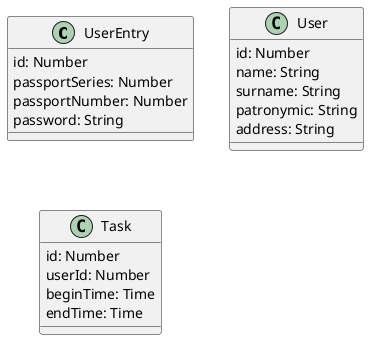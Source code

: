 @startuml domain

class UserEntry {
    id: Number
    passportSeries: Number
    passportNumber: Number
    password: String
}

class User {
    id: Number
    name: String
    surname: String
    patronymic: String
    address: String
}

class Task {
    id: Number
    userId: Number
    beginTime: Time
    endTime: Time
}

@enduml